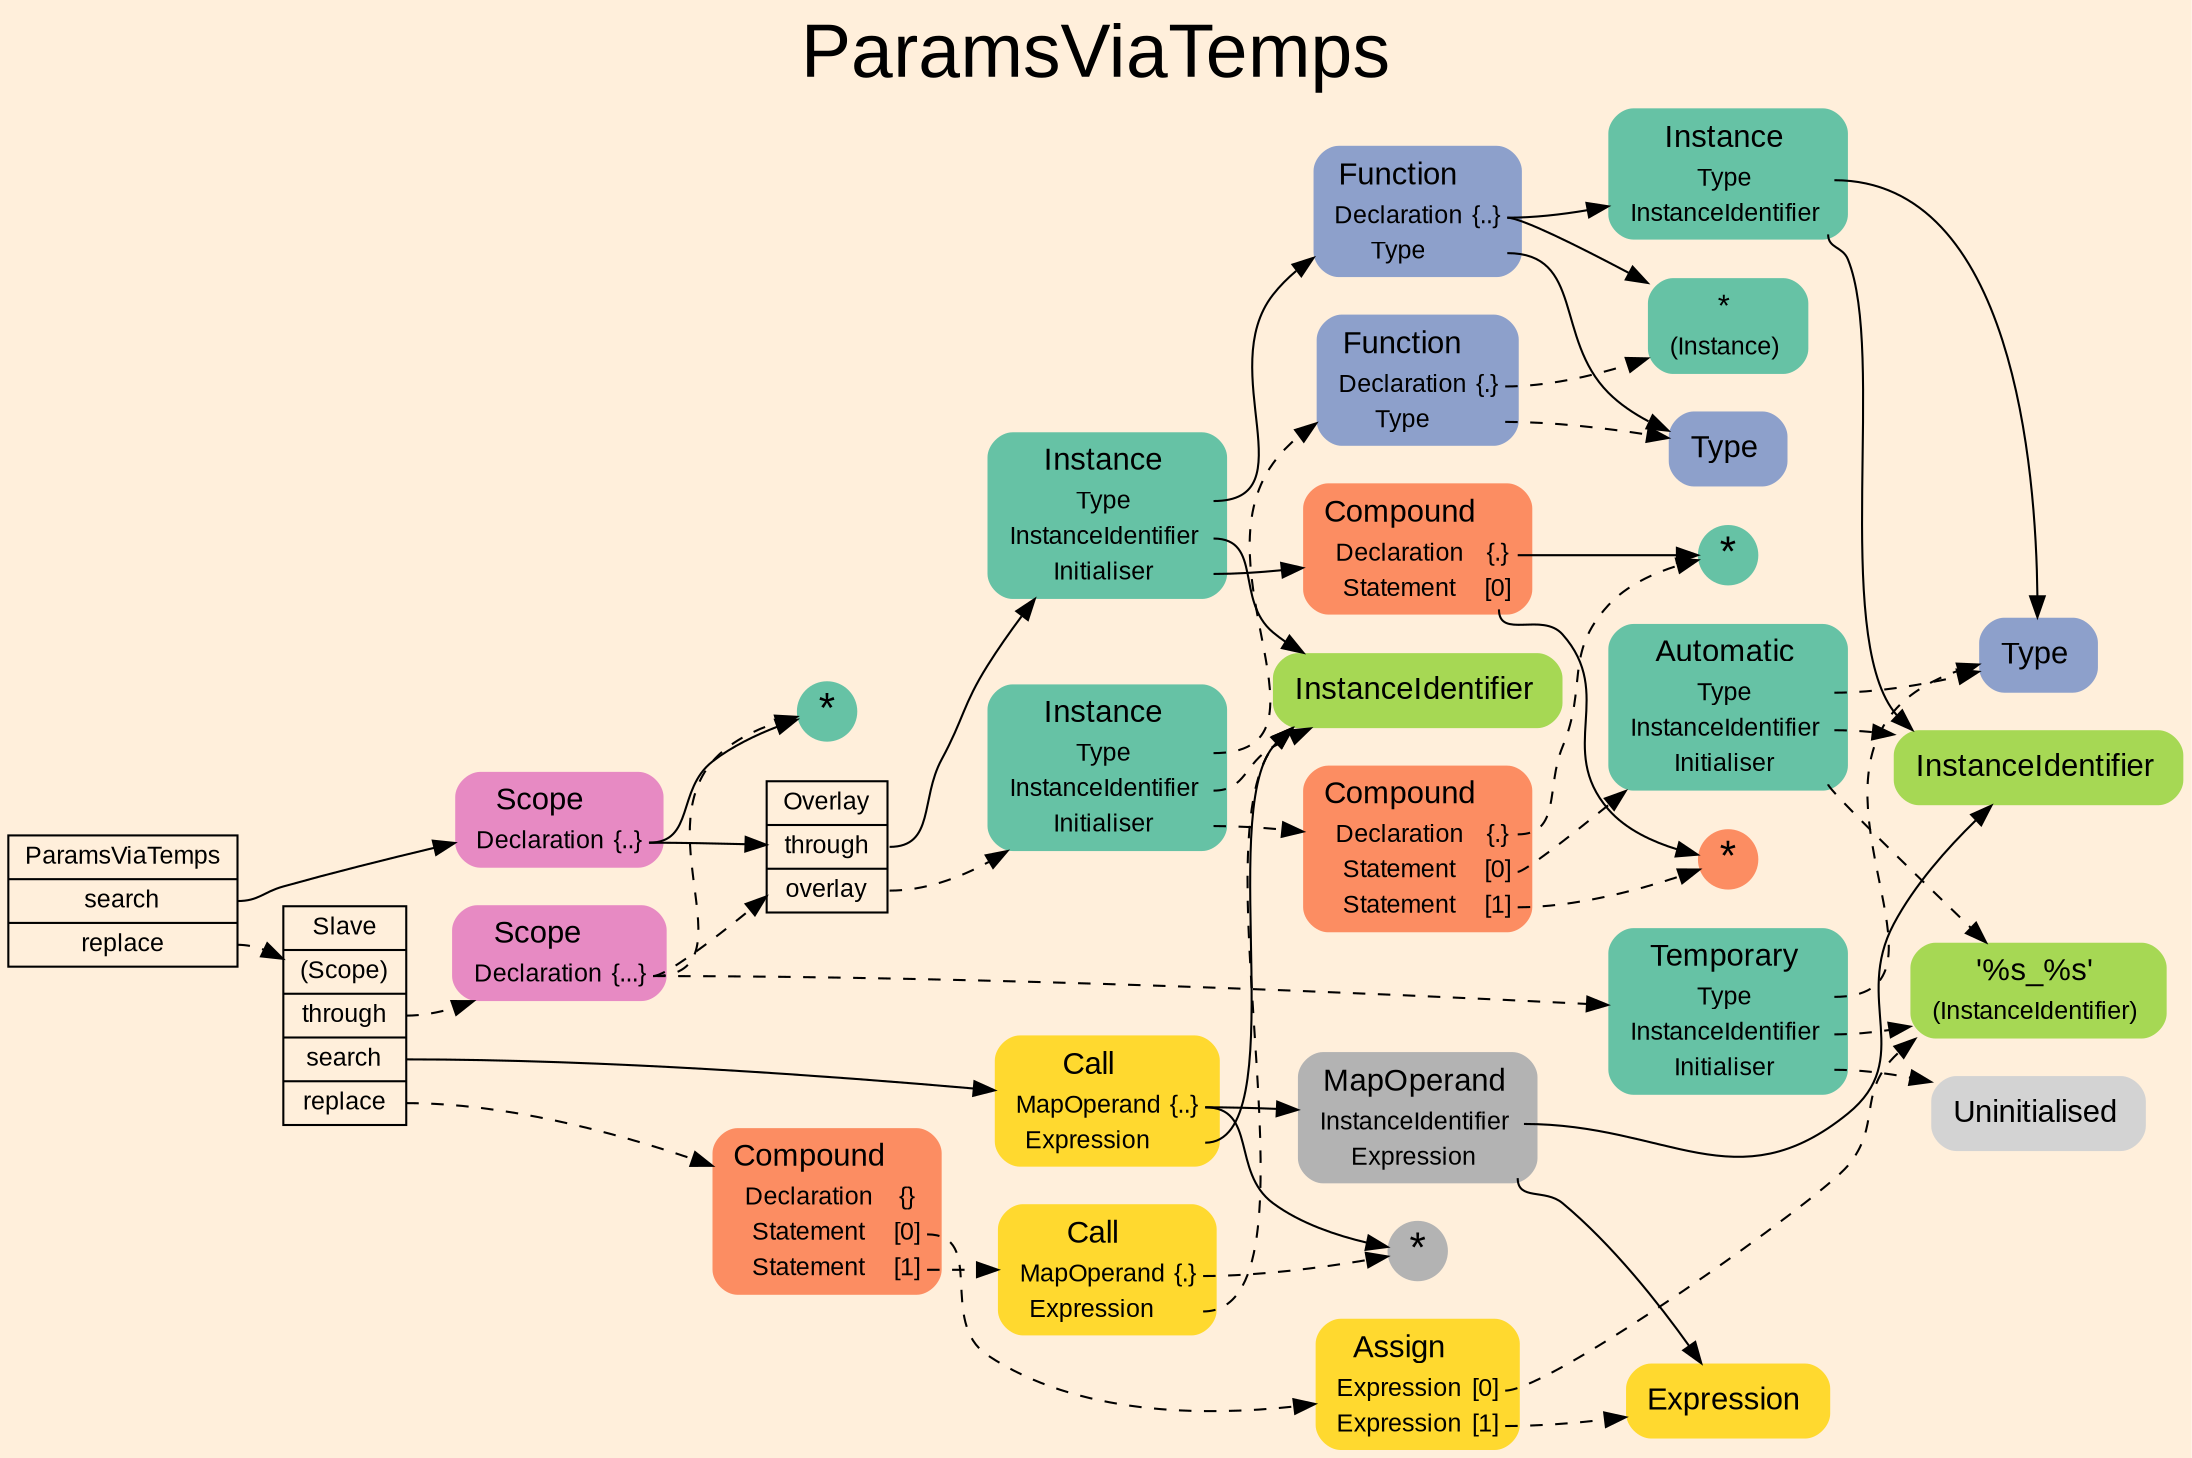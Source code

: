 digraph "ParamsViaTemps" {
label = "ParamsViaTemps"
labelloc = t
fontsize = "36"
graph [
    rankdir = "LR"
    ranksep = 0.3
    bgcolor = antiquewhite1
    color = black
    fontcolor = black
    fontname = "Arial"
];
node [
    fontname = "Arial"
];
edge [
    fontname = "Arial"
];

// -------------------- transformation figure --------------------
// -------- block CR#P28-0 ----------
"CR#P28-0" [
    shape = "record"
    fillcolor = antiquewhite1
    label = "<fixed> ParamsViaTemps | <port0> search | <port1> replace"
    style = "filled"
    fontsize = "12"
    color = black
    fontcolor = black
];

"CR#P28-0":port0 -> "#B-2-428" [
    color = black
    fontcolor = black
];

"CR#P28-0":port1 -> "#B-2-458" [
    style="dashed"
    color = black
    fontcolor = black
];

// -------- block #B-2-428 ----------
"#B-2-428" [
    shape = "plaintext"
    fillcolor = "/set28/4"
    label = <<TABLE BORDER="0" CELLBORDER="0" CELLSPACING="0">
     <TR><TD><FONT POINT-SIZE="15.0">Scope</FONT></TD><TD></TD></TR>
     <TR><TD>Declaration</TD><TD PORT="port0">{..}</TD></TR>
    </TABLE>>
    style = "rounded,filled"
    fontsize = "12"
];

"#B-2-428":port0 -> "#B-2-432" [
    color = black
    fontcolor = black
];

"#B-2-428":port0 -> "#B-2-457" [
    color = black
    fontcolor = black
];

// -------- block #B-2-432 ----------
"#B-2-432" [
    shape = "circle"
    fillcolor = "/set28/1"
    label = <*>
    style = "filled"
    fontsize = "20"
    penwidth = 0.0
    fixedsize = true
    width = 0.4
    height = 0.4
];

// -------- block #B-2-457 ----------
"#B-2-457" [
    shape = "record"
    fillcolor = antiquewhite1
    label = "<fixed> Overlay | <port0> through | <port1> overlay"
    style = "filled"
    fontsize = "12"
    color = black
    fontcolor = black
];

"#B-2-457":port0 -> "#B-2-430" [
    color = black
    fontcolor = black
];

"#B-2-457":port1 -> "#B-2-431" [
    style="dashed"
    color = black
    fontcolor = black
];

// -------- block #B-2-430 ----------
"#B-2-430" [
    shape = "plaintext"
    fillcolor = "/set28/1"
    label = <<TABLE BORDER="0" CELLBORDER="0" CELLSPACING="0">
     <TR><TD><FONT POINT-SIZE="15.0">Instance</FONT></TD><TD></TD></TR>
     <TR><TD>Type</TD><TD PORT="port0"></TD></TR>
     <TR><TD>InstanceIdentifier</TD><TD PORT="port1"></TD></TR>
     <TR><TD>Initialiser</TD><TD PORT="port2"></TD></TR>
    </TABLE>>
    style = "rounded,filled"
    fontsize = "12"
];

"#B-2-430":port0 -> "#B-2-434" [
    color = black
    fontcolor = black
];

"#B-2-430":port1 -> "#B-2-442" [
    color = black
    fontcolor = black
];

"#B-2-430":port2 -> "#B-2-437" [
    color = black
    fontcolor = black
];

// -------- block #B-2-434 ----------
"#B-2-434" [
    shape = "plaintext"
    fillcolor = "/set28/3"
    label = <<TABLE BORDER="0" CELLBORDER="0" CELLSPACING="0">
     <TR><TD><FONT POINT-SIZE="15.0">Function</FONT></TD><TD></TD></TR>
     <TR><TD>Declaration</TD><TD PORT="port0">{..}</TD></TR>
     <TR><TD>Type</TD><TD PORT="port1"></TD></TR>
    </TABLE>>
    style = "rounded,filled"
    fontsize = "12"
];

"#B-2-434":port0 -> "#B-2-446" [
    color = black
    fontcolor = black
];

"#B-2-434":port0 -> "#B-2-445" [
    color = black
    fontcolor = black
];

"#B-2-434":port1 -> "#B-2-436" [
    color = black
    fontcolor = black
];

// -------- block #B-2-446 ----------
"#B-2-446" [
    shape = "plaintext"
    fillcolor = "/set28/1"
    label = <<TABLE BORDER="0" CELLBORDER="0" CELLSPACING="0">
     <TR><TD><FONT POINT-SIZE="15.0">*</FONT></TD><TD></TD></TR>
     <TR><TD>(Instance)</TD><TD PORT="port0"></TD></TR>
    </TABLE>>
    style = "rounded,filled"
    fontsize = "12"
];

// -------- block #B-2-445 ----------
"#B-2-445" [
    shape = "plaintext"
    fillcolor = "/set28/1"
    label = <<TABLE BORDER="0" CELLBORDER="0" CELLSPACING="0">
     <TR><TD><FONT POINT-SIZE="15.0">Instance</FONT></TD><TD></TD></TR>
     <TR><TD>Type</TD><TD PORT="port0"></TD></TR>
     <TR><TD>InstanceIdentifier</TD><TD PORT="port1"></TD></TR>
    </TABLE>>
    style = "rounded,filled"
    fontsize = "12"
];

"#B-2-445":port0 -> "#B-2-452" [
    color = black
    fontcolor = black
];

"#B-2-445":port1 -> "#B-2-443" [
    color = black
    fontcolor = black
];

// -------- block #B-2-452 ----------
"#B-2-452" [
    shape = "plaintext"
    fillcolor = "/set28/3"
    label = <<TABLE BORDER="0" CELLBORDER="0" CELLSPACING="0">
     <TR><TD><FONT POINT-SIZE="15.0">Type</FONT></TD><TD></TD></TR>
    </TABLE>>
    style = "rounded,filled"
    fontsize = "12"
];

// -------- block #B-2-443 ----------
"#B-2-443" [
    shape = "plaintext"
    fillcolor = "/set28/5"
    label = <<TABLE BORDER="0" CELLBORDER="0" CELLSPACING="0">
     <TR><TD><FONT POINT-SIZE="15.0">InstanceIdentifier</FONT></TD><TD></TD></TR>
    </TABLE>>
    style = "rounded,filled"
    fontsize = "12"
];

// -------- block #B-2-436 ----------
"#B-2-436" [
    shape = "plaintext"
    fillcolor = "/set28/3"
    label = <<TABLE BORDER="0" CELLBORDER="0" CELLSPACING="0">
     <TR><TD><FONT POINT-SIZE="15.0">Type</FONT></TD><TD></TD></TR>
    </TABLE>>
    style = "rounded,filled"
    fontsize = "12"
];

// -------- block #B-2-442 ----------
"#B-2-442" [
    shape = "plaintext"
    fillcolor = "/set28/5"
    label = <<TABLE BORDER="0" CELLBORDER="0" CELLSPACING="0">
     <TR><TD><FONT POINT-SIZE="15.0">InstanceIdentifier</FONT></TD><TD></TD></TR>
    </TABLE>>
    style = "rounded,filled"
    fontsize = "12"
];

// -------- block #B-2-437 ----------
"#B-2-437" [
    shape = "plaintext"
    fillcolor = "/set28/2"
    label = <<TABLE BORDER="0" CELLBORDER="0" CELLSPACING="0">
     <TR><TD><FONT POINT-SIZE="15.0">Compound</FONT></TD><TD></TD></TR>
     <TR><TD>Declaration</TD><TD PORT="port0">{.}</TD></TR>
     <TR><TD>Statement</TD><TD PORT="port1">[0]</TD></TR>
    </TABLE>>
    style = "rounded,filled"
    fontsize = "12"
];

"#B-2-437":port0 -> "#B-2-441" [
    color = black
    fontcolor = black
];

"#B-2-437":port1 -> "#B-2-440" [
    color = black
    fontcolor = black
];

// -------- block #B-2-441 ----------
"#B-2-441" [
    shape = "circle"
    fillcolor = "/set28/1"
    label = <*>
    style = "filled"
    fontsize = "20"
    penwidth = 0.0
    fixedsize = true
    width = 0.4
    height = 0.4
];

// -------- block #B-2-440 ----------
"#B-2-440" [
    shape = "circle"
    fillcolor = "/set28/2"
    label = <*>
    style = "filled"
    fontsize = "20"
    penwidth = 0.0
    fixedsize = true
    width = 0.4
    height = 0.4
];

// -------- block #B-2-431 ----------
"#B-2-431" [
    shape = "plaintext"
    fillcolor = "/set28/1"
    label = <<TABLE BORDER="0" CELLBORDER="0" CELLSPACING="0">
     <TR><TD><FONT POINT-SIZE="15.0">Instance</FONT></TD><TD></TD></TR>
     <TR><TD>Type</TD><TD PORT="port0"></TD></TR>
     <TR><TD>InstanceIdentifier</TD><TD PORT="port1"></TD></TR>
     <TR><TD>Initialiser</TD><TD PORT="port2"></TD></TR>
    </TABLE>>
    style = "rounded,filled"
    fontsize = "12"
];

"#B-2-431":port0 -> "#B-2-435" [
    style="dashed"
    color = black
    fontcolor = black
];

"#B-2-431":port1 -> "#B-2-442" [
    style="dashed"
    color = black
    fontcolor = black
];

"#B-2-431":port2 -> "#B-2-438" [
    style="dashed"
    color = black
    fontcolor = black
];

// -------- block #B-2-435 ----------
"#B-2-435" [
    shape = "plaintext"
    fillcolor = "/set28/3"
    label = <<TABLE BORDER="0" CELLBORDER="0" CELLSPACING="0">
     <TR><TD><FONT POINT-SIZE="15.0">Function</FONT></TD><TD></TD></TR>
     <TR><TD>Declaration</TD><TD PORT="port0">{.}</TD></TR>
     <TR><TD>Type</TD><TD PORT="port1"></TD></TR>
    </TABLE>>
    style = "rounded,filled"
    fontsize = "12"
];

"#B-2-435":port0 -> "#B-2-446" [
    style="dashed"
    color = black
    fontcolor = black
];

"#B-2-435":port1 -> "#B-2-436" [
    style="dashed"
    color = black
    fontcolor = black
];

// -------- block #B-2-438 ----------
"#B-2-438" [
    shape = "plaintext"
    fillcolor = "/set28/2"
    label = <<TABLE BORDER="0" CELLBORDER="0" CELLSPACING="0">
     <TR><TD><FONT POINT-SIZE="15.0">Compound</FONT></TD><TD></TD></TR>
     <TR><TD>Declaration</TD><TD PORT="port0">{.}</TD></TR>
     <TR><TD>Statement</TD><TD PORT="port1">[0]</TD></TR>
     <TR><TD>Statement</TD><TD PORT="port2">[1]</TD></TR>
    </TABLE>>
    style = "rounded,filled"
    fontsize = "12"
];

"#B-2-438":port0 -> "#B-2-441" [
    style="dashed"
    color = black
    fontcolor = black
];

"#B-2-438":port1 -> "#B-2-451" [
    style="dashed"
    color = black
    fontcolor = black
];

"#B-2-438":port2 -> "#B-2-440" [
    style="dashed"
    color = black
    fontcolor = black
];

// -------- block #B-2-451 ----------
"#B-2-451" [
    shape = "plaintext"
    fillcolor = "/set28/1"
    label = <<TABLE BORDER="0" CELLBORDER="0" CELLSPACING="0">
     <TR><TD><FONT POINT-SIZE="15.0">Automatic</FONT></TD><TD></TD></TR>
     <TR><TD>Type</TD><TD PORT="port0"></TD></TR>
     <TR><TD>InstanceIdentifier</TD><TD PORT="port1"></TD></TR>
     <TR><TD>Initialiser</TD><TD PORT="port2"></TD></TR>
    </TABLE>>
    style = "rounded,filled"
    fontsize = "12"
];

"#B-2-451":port0 -> "#B-2-452" [
    style="dashed"
    color = black
    fontcolor = black
];

"#B-2-451":port1 -> "#B-2-443" [
    style="dashed"
    color = black
    fontcolor = black
];

"#B-2-451":port2 -> "#B-2-456" [
    style="dashed"
    color = black
    fontcolor = black
];

// -------- block #B-2-456 ----------
"#B-2-456" [
    shape = "plaintext"
    fillcolor = "/set28/5"
    label = <<TABLE BORDER="0" CELLBORDER="0" CELLSPACING="0">
     <TR><TD><FONT POINT-SIZE="15.0">'%s_%s'</FONT></TD><TD></TD></TR>
     <TR><TD>(InstanceIdentifier)</TD><TD PORT="port0"></TD></TR>
    </TABLE>>
    style = "rounded,filled"
    fontsize = "12"
];

// -------- block #B-2-458 ----------
"#B-2-458" [
    shape = "record"
    fillcolor = antiquewhite1
    label = "<fixed> Slave | <port0> (Scope) | <port1> through | <port2> search | <port3> replace"
    style = "filled"
    fontsize = "12"
    color = black
    fontcolor = black
];

"#B-2-458":port1 -> "#B-2-429" [
    style="dashed"
    color = black
    fontcolor = black
];

"#B-2-458":port2 -> "#B-2-447" [
    color = black
    fontcolor = black
];

"#B-2-458":port3 -> "#B-2-439" [
    style="dashed"
    color = black
    fontcolor = black
];

// -------- block #B-2-429 ----------
"#B-2-429" [
    shape = "plaintext"
    fillcolor = "/set28/4"
    label = <<TABLE BORDER="0" CELLBORDER="0" CELLSPACING="0">
     <TR><TD><FONT POINT-SIZE="15.0">Scope</FONT></TD><TD></TD></TR>
     <TR><TD>Declaration</TD><TD PORT="port0">{...}</TD></TR>
    </TABLE>>
    style = "rounded,filled"
    fontsize = "12"
];

"#B-2-429":port0 -> "#B-2-432" [
    style="dashed"
    color = black
    fontcolor = black
];

"#B-2-429":port0 -> "#B-2-457" [
    style="dashed"
    color = black
    fontcolor = black
];

"#B-2-429":port0 -> "#B-2-453" [
    style="dashed"
    color = black
    fontcolor = black
];

// -------- block #B-2-453 ----------
"#B-2-453" [
    shape = "plaintext"
    fillcolor = "/set28/1"
    label = <<TABLE BORDER="0" CELLBORDER="0" CELLSPACING="0">
     <TR><TD><FONT POINT-SIZE="15.0">Temporary</FONT></TD><TD></TD></TR>
     <TR><TD>Type</TD><TD PORT="port0"></TD></TR>
     <TR><TD>InstanceIdentifier</TD><TD PORT="port1"></TD></TR>
     <TR><TD>Initialiser</TD><TD PORT="port2"></TD></TR>
    </TABLE>>
    style = "rounded,filled"
    fontsize = "12"
];

"#B-2-453":port0 -> "#B-2-452" [
    style="dashed"
    color = black
    fontcolor = black
];

"#B-2-453":port1 -> "#B-2-456" [
    style="dashed"
    color = black
    fontcolor = black
];

"#B-2-453":port2 -> "#B-2-459" [
    style="dashed"
    color = black
    fontcolor = black
];

// -------- block #B-2-459 ----------
"#B-2-459" [
    shape = "plaintext"
    label = <<TABLE BORDER="0" CELLBORDER="0" CELLSPACING="0">
     <TR><TD><FONT POINT-SIZE="15.0">Uninitialised</FONT></TD><TD></TD></TR>
    </TABLE>>
    style = "rounded,filled"
    fontsize = "12"
];

// -------- block #B-2-447 ----------
"#B-2-447" [
    shape = "plaintext"
    fillcolor = "/set28/6"
    label = <<TABLE BORDER="0" CELLBORDER="0" CELLSPACING="0">
     <TR><TD><FONT POINT-SIZE="15.0">Call</FONT></TD><TD></TD></TR>
     <TR><TD>MapOperand</TD><TD PORT="port0">{..}</TD></TR>
     <TR><TD>Expression</TD><TD PORT="port1"></TD></TR>
    </TABLE>>
    style = "rounded,filled"
    fontsize = "12"
];

"#B-2-447":port0 -> "#B-2-450" [
    color = black
    fontcolor = black
];

"#B-2-447":port0 -> "#B-2-449" [
    color = black
    fontcolor = black
];

"#B-2-447":port1 -> "#B-2-442" [
    color = black
    fontcolor = black
];

// -------- block #B-2-450 ----------
"#B-2-450" [
    shape = "circle"
    fillcolor = "/set28/8"
    label = <*>
    style = "filled"
    fontsize = "20"
    penwidth = 0.0
    fixedsize = true
    width = 0.4
    height = 0.4
];

// -------- block #B-2-449 ----------
"#B-2-449" [
    shape = "plaintext"
    fillcolor = "/set28/8"
    label = <<TABLE BORDER="0" CELLBORDER="0" CELLSPACING="0">
     <TR><TD><FONT POINT-SIZE="15.0">MapOperand</FONT></TD><TD></TD></TR>
     <TR><TD>InstanceIdentifier</TD><TD PORT="port0"></TD></TR>
     <TR><TD>Expression</TD><TD PORT="port1"></TD></TR>
    </TABLE>>
    style = "rounded,filled"
    fontsize = "12"
];

"#B-2-449":port0 -> "#B-2-443" [
    color = black
    fontcolor = black
];

"#B-2-449":port1 -> "#B-2-455" [
    color = black
    fontcolor = black
];

// -------- block #B-2-455 ----------
"#B-2-455" [
    shape = "plaintext"
    fillcolor = "/set28/6"
    label = <<TABLE BORDER="0" CELLBORDER="0" CELLSPACING="0">
     <TR><TD><FONT POINT-SIZE="15.0">Expression</FONT></TD><TD></TD></TR>
    </TABLE>>
    style = "rounded,filled"
    fontsize = "12"
];

// -------- block #B-2-439 ----------
"#B-2-439" [
    shape = "plaintext"
    fillcolor = "/set28/2"
    label = <<TABLE BORDER="0" CELLBORDER="0" CELLSPACING="0">
     <TR><TD><FONT POINT-SIZE="15.0">Compound</FONT></TD><TD></TD></TR>
     <TR><TD>Declaration</TD><TD PORT="port0">{}</TD></TR>
     <TR><TD>Statement</TD><TD PORT="port1">[0]</TD></TR>
     <TR><TD>Statement</TD><TD PORT="port2">[1]</TD></TR>
    </TABLE>>
    style = "rounded,filled"
    fontsize = "12"
];

"#B-2-439":port1 -> "#B-2-454" [
    style="dashed"
    color = black
    fontcolor = black
];

"#B-2-439":port2 -> "#B-2-448" [
    style="dashed"
    color = black
    fontcolor = black
];

// -------- block #B-2-454 ----------
"#B-2-454" [
    shape = "plaintext"
    fillcolor = "/set28/6"
    label = <<TABLE BORDER="0" CELLBORDER="0" CELLSPACING="0">
     <TR><TD><FONT POINT-SIZE="15.0">Assign</FONT></TD><TD></TD></TR>
     <TR><TD>Expression</TD><TD PORT="port0">[0]</TD></TR>
     <TR><TD>Expression</TD><TD PORT="port1">[1]</TD></TR>
    </TABLE>>
    style = "rounded,filled"
    fontsize = "12"
];

"#B-2-454":port0 -> "#B-2-456" [
    style="dashed"
    color = black
    fontcolor = black
];

"#B-2-454":port1 -> "#B-2-455" [
    style="dashed"
    color = black
    fontcolor = black
];

// -------- block #B-2-448 ----------
"#B-2-448" [
    shape = "plaintext"
    fillcolor = "/set28/6"
    label = <<TABLE BORDER="0" CELLBORDER="0" CELLSPACING="0">
     <TR><TD><FONT POINT-SIZE="15.0">Call</FONT></TD><TD></TD></TR>
     <TR><TD>MapOperand</TD><TD PORT="port0">{.}</TD></TR>
     <TR><TD>Expression</TD><TD PORT="port1"></TD></TR>
    </TABLE>>
    style = "rounded,filled"
    fontsize = "12"
];

"#B-2-448":port0 -> "#B-2-450" [
    style="dashed"
    color = black
    fontcolor = black
];

"#B-2-448":port1 -> "#B-2-442" [
    style="dashed"
    color = black
    fontcolor = black
];


}
